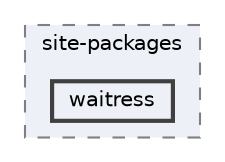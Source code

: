 digraph "C:/Users/LukeMabie/documents/Development/Password_Saver_Using_Django-master/venv/Lib/site-packages/waitress"
{
 // LATEX_PDF_SIZE
  bgcolor="transparent";
  edge [fontname=Helvetica,fontsize=10,labelfontname=Helvetica,labelfontsize=10];
  node [fontname=Helvetica,fontsize=10,shape=box,height=0.2,width=0.4];
  compound=true
  subgraph clusterdir_880bfa2d0d53b289c2c7691ccbc75f95 {
    graph [ bgcolor="#edf0f7", pencolor="grey50", label="site-packages", fontname=Helvetica,fontsize=10 style="filled,dashed", URL="dir_880bfa2d0d53b289c2c7691ccbc75f95.html",tooltip=""]
  dir_d2855ff6d1494e9cf938462bc49d1443 [label="waitress", fillcolor="#edf0f7", color="grey25", style="filled,bold", URL="dir_d2855ff6d1494e9cf938462bc49d1443.html",tooltip=""];
  }
}
